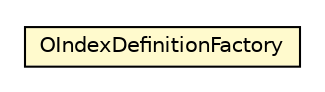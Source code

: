 #!/usr/local/bin/dot
#
# Class diagram 
# Generated by UMLGraph version R5_6-24-gf6e263 (http://www.umlgraph.org/)
#

digraph G {
	edge [fontname="Helvetica",fontsize=10,labelfontname="Helvetica",labelfontsize=10];
	node [fontname="Helvetica",fontsize=10,shape=plaintext];
	nodesep=0.25;
	ranksep=0.5;
	// com.orientechnologies.orient.core.index.OIndexDefinitionFactory
	c2047704 [label=<<table title="com.orientechnologies.orient.core.index.OIndexDefinitionFactory" border="0" cellborder="1" cellspacing="0" cellpadding="2" port="p" bgcolor="lemonChiffon" href="./OIndexDefinitionFactory.html">
		<tr><td><table border="0" cellspacing="0" cellpadding="1">
<tr><td align="center" balign="center"> OIndexDefinitionFactory </td></tr>
		</table></td></tr>
		</table>>, URL="./OIndexDefinitionFactory.html", fontname="Helvetica", fontcolor="black", fontsize=10.0];
}

